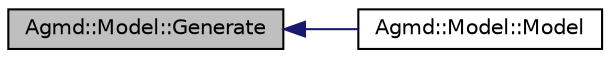 digraph "Agmd::Model::Generate"
{
  edge [fontname="Helvetica",fontsize="10",labelfontname="Helvetica",labelfontsize="10"];
  node [fontname="Helvetica",fontsize="10",shape=record];
  rankdir="LR";
  Node1 [label="Agmd::Model::Generate",height=0.2,width=0.4,color="black", fillcolor="grey75", style="filled" fontcolor="black"];
  Node1 -> Node2 [dir="back",color="midnightblue",fontsize="10",style="solid",fontname="Helvetica"];
  Node2 [label="Agmd::Model::Model",height=0.2,width=0.4,color="black", fillcolor="white", style="filled",URL="$class_agmd_1_1_model.html#abdcae4fdd7f7f7cdb0bf6442abbfb936"];
}
